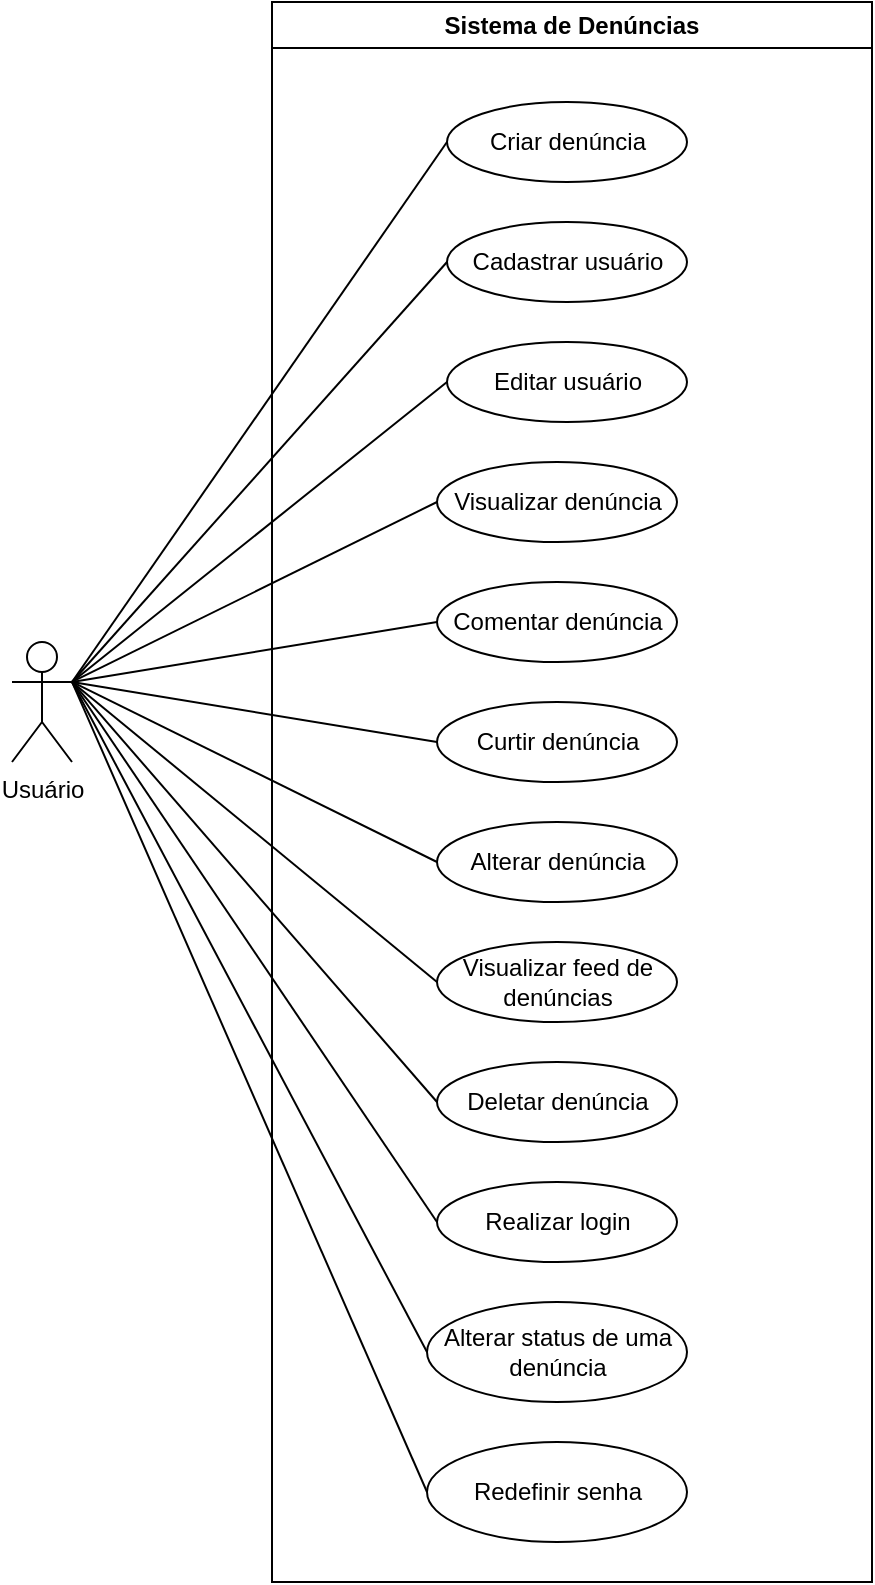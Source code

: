 <mxfile version="24.7.7">
  <diagram name="Página-1" id="gTYhepTF-UGLIyL8_KFd">
    <mxGraphModel dx="1400" dy="696" grid="1" gridSize="10" guides="1" tooltips="1" connect="1" arrows="1" fold="1" page="1" pageScale="1" pageWidth="1169" pageHeight="1654" math="0" shadow="0">
      <root>
        <mxCell id="0" />
        <mxCell id="1" parent="0" />
        <mxCell id="0iaCH0QJhydmnR3I2TVo-2" value="Usuário" style="shape=umlActor;verticalLabelPosition=bottom;verticalAlign=top;html=1;outlineConnect=0;" parent="1" vertex="1">
          <mxGeometry x="90" y="560" width="30" height="60" as="geometry" />
        </mxCell>
        <mxCell id="0iaCH0QJhydmnR3I2TVo-13" value="" style="endArrow=none;html=1;rounded=0;entryX=0;entryY=0.5;entryDx=0;entryDy=0;exitX=1;exitY=0.333;exitDx=0;exitDy=0;exitPerimeter=0;" parent="1" source="0iaCH0QJhydmnR3I2TVo-2" target="0iaCH0QJhydmnR3I2TVo-5" edge="1">
          <mxGeometry width="50" height="50" relative="1" as="geometry">
            <mxPoint x="170" y="410" as="sourcePoint" />
            <mxPoint x="240" y="390" as="targetPoint" />
          </mxGeometry>
        </mxCell>
        <mxCell id="0iaCH0QJhydmnR3I2TVo-14" value="" style="endArrow=none;html=1;rounded=0;entryX=0;entryY=0.5;entryDx=0;entryDy=0;exitX=1;exitY=0.333;exitDx=0;exitDy=0;exitPerimeter=0;" parent="1" source="0iaCH0QJhydmnR3I2TVo-2" target="0iaCH0QJhydmnR3I2TVo-6" edge="1">
          <mxGeometry width="50" height="50" relative="1" as="geometry">
            <mxPoint x="170" y="410" as="sourcePoint" />
            <mxPoint x="320" y="310" as="targetPoint" />
          </mxGeometry>
        </mxCell>
        <mxCell id="0iaCH0QJhydmnR3I2TVo-15" value="" style="endArrow=none;html=1;rounded=0;exitX=1;exitY=0.333;exitDx=0;exitDy=0;exitPerimeter=0;entryX=0;entryY=0.5;entryDx=0;entryDy=0;" parent="1" source="0iaCH0QJhydmnR3I2TVo-2" target="0iaCH0QJhydmnR3I2TVo-7" edge="1">
          <mxGeometry width="50" height="50" relative="1" as="geometry">
            <mxPoint x="170" y="410" as="sourcePoint" />
            <mxPoint x="320" y="370" as="targetPoint" />
          </mxGeometry>
        </mxCell>
        <mxCell id="0iaCH0QJhydmnR3I2TVo-16" value="" style="endArrow=none;html=1;rounded=0;entryX=0;entryY=0.5;entryDx=0;entryDy=0;exitX=1;exitY=0.333;exitDx=0;exitDy=0;exitPerimeter=0;" parent="1" source="0iaCH0QJhydmnR3I2TVo-2" target="0iaCH0QJhydmnR3I2TVo-9" edge="1">
          <mxGeometry width="50" height="50" relative="1" as="geometry">
            <mxPoint x="170" y="410" as="sourcePoint" />
            <mxPoint x="320" y="430" as="targetPoint" />
          </mxGeometry>
        </mxCell>
        <mxCell id="0iaCH0QJhydmnR3I2TVo-17" value="" style="endArrow=none;html=1;rounded=0;entryX=0;entryY=0.5;entryDx=0;entryDy=0;exitX=1;exitY=0.333;exitDx=0;exitDy=0;exitPerimeter=0;" parent="1" source="0iaCH0QJhydmnR3I2TVo-2" target="0iaCH0QJhydmnR3I2TVo-8" edge="1">
          <mxGeometry width="50" height="50" relative="1" as="geometry">
            <mxPoint x="170" y="410" as="sourcePoint" />
            <mxPoint x="320" y="490" as="targetPoint" />
          </mxGeometry>
        </mxCell>
        <mxCell id="0iaCH0QJhydmnR3I2TVo-18" value="" style="endArrow=none;html=1;rounded=0;entryX=0;entryY=0.5;entryDx=0;entryDy=0;exitX=1;exitY=0.333;exitDx=0;exitDy=0;exitPerimeter=0;" parent="1" source="0iaCH0QJhydmnR3I2TVo-2" target="0iaCH0QJhydmnR3I2TVo-10" edge="1">
          <mxGeometry width="50" height="50" relative="1" as="geometry">
            <mxPoint x="170" y="410" as="sourcePoint" />
            <mxPoint x="300" y="560" as="targetPoint" />
          </mxGeometry>
        </mxCell>
        <mxCell id="0iaCH0QJhydmnR3I2TVo-19" value="" style="endArrow=none;html=1;rounded=0;entryX=0;entryY=0.5;entryDx=0;entryDy=0;exitX=1;exitY=0.333;exitDx=0;exitDy=0;exitPerimeter=0;" parent="1" source="0iaCH0QJhydmnR3I2TVo-2" target="0iaCH0QJhydmnR3I2TVo-11" edge="1">
          <mxGeometry width="50" height="50" relative="1" as="geometry">
            <mxPoint x="170" y="410" as="sourcePoint" />
            <mxPoint x="300" y="625" as="targetPoint" />
          </mxGeometry>
        </mxCell>
        <mxCell id="0iaCH0QJhydmnR3I2TVo-31" value="" style="endArrow=none;html=1;rounded=0;exitX=0;exitY=0.5;exitDx=0;exitDy=0;entryX=1;entryY=0.333;entryDx=0;entryDy=0;entryPerimeter=0;" parent="1" source="0iaCH0QJhydmnR3I2TVo-25" target="0iaCH0QJhydmnR3I2TVo-2" edge="1">
          <mxGeometry width="50" height="50" relative="1" as="geometry">
            <mxPoint x="180" y="740" as="sourcePoint" />
            <mxPoint x="170" y="410" as="targetPoint" />
          </mxGeometry>
        </mxCell>
        <mxCell id="mjeEMUs552SAfgoRd7oV-3" value="" style="endArrow=none;html=1;rounded=0;entryX=0;entryY=0.5;entryDx=0;entryDy=0;exitX=1;exitY=0.333;exitDx=0;exitDy=0;exitPerimeter=0;" parent="1" source="0iaCH0QJhydmnR3I2TVo-2" target="mjeEMUs552SAfgoRd7oV-1" edge="1">
          <mxGeometry width="50" height="50" relative="1" as="geometry">
            <mxPoint x="170" y="410" as="sourcePoint" />
            <mxPoint x="300" y="870" as="targetPoint" />
          </mxGeometry>
        </mxCell>
        <mxCell id="mjeEMUs552SAfgoRd7oV-4" value="" style="endArrow=none;html=1;rounded=0;entryX=0;entryY=0.5;entryDx=0;entryDy=0;exitX=1;exitY=0.333;exitDx=0;exitDy=0;exitPerimeter=0;" parent="1" source="0iaCH0QJhydmnR3I2TVo-2" target="mjeEMUs552SAfgoRd7oV-2" edge="1">
          <mxGeometry width="50" height="50" relative="1" as="geometry">
            <mxPoint x="170" y="410" as="sourcePoint" />
            <mxPoint x="300" y="920" as="targetPoint" />
          </mxGeometry>
        </mxCell>
        <mxCell id="9zT3mG4KYW1sw9qfANXD-4" value="Sistema de Denúncias" style="swimlane;whiteSpace=wrap;html=1;" parent="1" vertex="1">
          <mxGeometry x="220" y="240" width="300" height="790" as="geometry" />
        </mxCell>
        <mxCell id="0iaCH0QJhydmnR3I2TVo-25" value="Alterar status de uma denúncia" style="ellipse;whiteSpace=wrap;html=1;align=center;" parent="9zT3mG4KYW1sw9qfANXD-4" vertex="1">
          <mxGeometry x="77.5" y="650" width="130" height="50" as="geometry" />
        </mxCell>
        <mxCell id="0iaCH0QJhydmnR3I2TVo-9" value="Cadastrar usuário" style="ellipse;whiteSpace=wrap;html=1;align=center;" parent="9zT3mG4KYW1sw9qfANXD-4" vertex="1">
          <mxGeometry x="87.5" y="110" width="120" height="40" as="geometry" />
        </mxCell>
        <mxCell id="0iaCH0QJhydmnR3I2TVo-6" value="Realizar login" style="ellipse;whiteSpace=wrap;html=1;align=center;" parent="9zT3mG4KYW1sw9qfANXD-4" vertex="1">
          <mxGeometry x="82.5" y="590" width="120" height="40" as="geometry" />
        </mxCell>
        <mxCell id="0iaCH0QJhydmnR3I2TVo-7" value="Visualizar feed de denúncias" style="ellipse;whiteSpace=wrap;html=1;align=center;" parent="9zT3mG4KYW1sw9qfANXD-4" vertex="1">
          <mxGeometry x="82.5" y="470" width="120" height="40" as="geometry" />
        </mxCell>
        <mxCell id="0iaCH0QJhydmnR3I2TVo-8" value="Deletar denúncia" style="ellipse;whiteSpace=wrap;html=1;align=center;" parent="9zT3mG4KYW1sw9qfANXD-4" vertex="1">
          <mxGeometry x="82.5" y="530" width="120" height="40" as="geometry" />
        </mxCell>
        <mxCell id="0iaCH0QJhydmnR3I2TVo-10" value="Alterar denúncia" style="ellipse;whiteSpace=wrap;html=1;align=center;" parent="9zT3mG4KYW1sw9qfANXD-4" vertex="1">
          <mxGeometry x="82.5" y="410" width="120" height="40" as="geometry" />
        </mxCell>
        <mxCell id="0iaCH0QJhydmnR3I2TVo-11" value="Visualizar denúncia" style="ellipse;whiteSpace=wrap;html=1;align=center;" parent="9zT3mG4KYW1sw9qfANXD-4" vertex="1">
          <mxGeometry x="82.5" y="230" width="120" height="40" as="geometry" />
        </mxCell>
        <mxCell id="mjeEMUs552SAfgoRd7oV-1" value="Comentar denúncia" style="ellipse;whiteSpace=wrap;html=1;align=center;" parent="9zT3mG4KYW1sw9qfANXD-4" vertex="1">
          <mxGeometry x="82.5" y="290" width="120" height="40" as="geometry" />
        </mxCell>
        <mxCell id="mjeEMUs552SAfgoRd7oV-2" value="Curtir denúncia" style="ellipse;whiteSpace=wrap;html=1;align=center;" parent="9zT3mG4KYW1sw9qfANXD-4" vertex="1">
          <mxGeometry x="82.5" y="350" width="120" height="40" as="geometry" />
        </mxCell>
        <mxCell id="mjeEMUs552SAfgoRd7oV-5" style="edgeStyle=orthogonalEdgeStyle;rounded=0;orthogonalLoop=1;jettySize=auto;html=1;exitX=0.5;exitY=1;exitDx=0;exitDy=0;" parent="9zT3mG4KYW1sw9qfANXD-4" source="0iaCH0QJhydmnR3I2TVo-7" target="0iaCH0QJhydmnR3I2TVo-7" edge="1">
          <mxGeometry relative="1" as="geometry" />
        </mxCell>
        <mxCell id="lGCjDrewmCKzp_Td2D_8-1" value="Editar usuário" style="ellipse;whiteSpace=wrap;html=1;align=center;" parent="9zT3mG4KYW1sw9qfANXD-4" vertex="1">
          <mxGeometry x="87.5" y="170" width="120" height="40" as="geometry" />
        </mxCell>
        <mxCell id="0iaCH0QJhydmnR3I2TVo-5" value="Criar denúncia" style="ellipse;whiteSpace=wrap;html=1;align=center;" parent="9zT3mG4KYW1sw9qfANXD-4" vertex="1">
          <mxGeometry x="87.5" y="50" width="120" height="40" as="geometry" />
        </mxCell>
        <mxCell id="lLp8npNjXjVYV-dWlUJJ-2" value="Redefinir senha" style="ellipse;whiteSpace=wrap;html=1;align=center;" vertex="1" parent="9zT3mG4KYW1sw9qfANXD-4">
          <mxGeometry x="77.5" y="720" width="130" height="50" as="geometry" />
        </mxCell>
        <mxCell id="lGCjDrewmCKzp_Td2D_8-2" value="" style="endArrow=none;html=1;rounded=0;entryX=0;entryY=0.5;entryDx=0;entryDy=0;exitX=1;exitY=0.333;exitDx=0;exitDy=0;exitPerimeter=0;" parent="1" source="0iaCH0QJhydmnR3I2TVo-2" target="lGCjDrewmCKzp_Td2D_8-1" edge="1">
          <mxGeometry width="50" height="50" relative="1" as="geometry">
            <mxPoint x="130" y="590" as="sourcePoint" />
            <mxPoint x="315" y="550" as="targetPoint" />
          </mxGeometry>
        </mxCell>
        <mxCell id="lLp8npNjXjVYV-dWlUJJ-3" style="rounded=0;orthogonalLoop=1;jettySize=auto;html=1;exitX=0;exitY=0.5;exitDx=0;exitDy=0;entryX=1;entryY=0.333;entryDx=0;entryDy=0;entryPerimeter=0;endArrow=none;endFill=0;" edge="1" parent="1" source="lLp8npNjXjVYV-dWlUJJ-2" target="0iaCH0QJhydmnR3I2TVo-2">
          <mxGeometry relative="1" as="geometry">
            <mxPoint x="140" y="600" as="targetPoint" />
          </mxGeometry>
        </mxCell>
      </root>
    </mxGraphModel>
  </diagram>
</mxfile>
